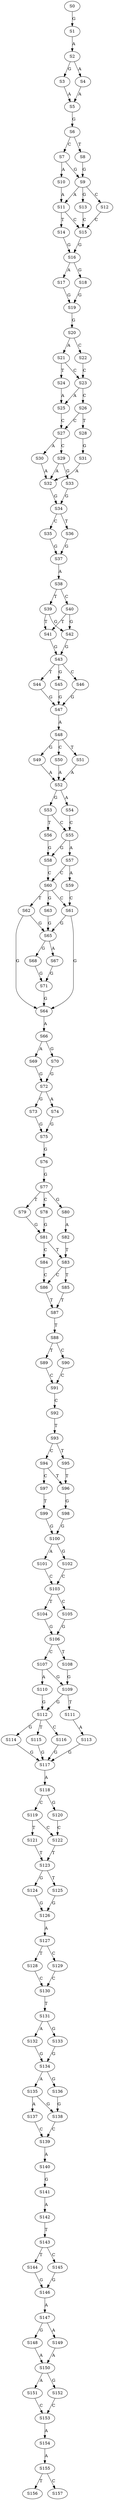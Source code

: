 strict digraph  {
	S0 -> S1 [ label = G ];
	S1 -> S2 [ label = A ];
	S2 -> S3 [ label = G ];
	S2 -> S4 [ label = A ];
	S3 -> S5 [ label = A ];
	S4 -> S5 [ label = A ];
	S5 -> S6 [ label = G ];
	S6 -> S7 [ label = C ];
	S6 -> S8 [ label = T ];
	S7 -> S9 [ label = G ];
	S7 -> S10 [ label = A ];
	S8 -> S9 [ label = G ];
	S9 -> S11 [ label = A ];
	S9 -> S12 [ label = C ];
	S9 -> S13 [ label = G ];
	S10 -> S11 [ label = A ];
	S11 -> S14 [ label = T ];
	S11 -> S15 [ label = C ];
	S12 -> S15 [ label = C ];
	S13 -> S15 [ label = C ];
	S14 -> S16 [ label = G ];
	S15 -> S16 [ label = G ];
	S16 -> S17 [ label = A ];
	S16 -> S18 [ label = G ];
	S17 -> S19 [ label = G ];
	S18 -> S19 [ label = G ];
	S19 -> S20 [ label = G ];
	S20 -> S21 [ label = A ];
	S20 -> S22 [ label = C ];
	S21 -> S23 [ label = C ];
	S21 -> S24 [ label = T ];
	S22 -> S23 [ label = C ];
	S23 -> S25 [ label = A ];
	S23 -> S26 [ label = C ];
	S24 -> S25 [ label = A ];
	S25 -> S27 [ label = C ];
	S26 -> S27 [ label = C ];
	S26 -> S28 [ label = T ];
	S27 -> S29 [ label = C ];
	S27 -> S30 [ label = A ];
	S28 -> S31 [ label = G ];
	S29 -> S32 [ label = A ];
	S29 -> S33 [ label = G ];
	S30 -> S32 [ label = A ];
	S31 -> S32 [ label = A ];
	S32 -> S34 [ label = G ];
	S33 -> S34 [ label = G ];
	S34 -> S35 [ label = C ];
	S34 -> S36 [ label = T ];
	S35 -> S37 [ label = G ];
	S36 -> S37 [ label = G ];
	S37 -> S38 [ label = A ];
	S38 -> S39 [ label = T ];
	S38 -> S40 [ label = C ];
	S39 -> S41 [ label = T ];
	S39 -> S42 [ label = G ];
	S40 -> S42 [ label = G ];
	S40 -> S41 [ label = T ];
	S41 -> S43 [ label = G ];
	S42 -> S43 [ label = G ];
	S43 -> S44 [ label = T ];
	S43 -> S45 [ label = G ];
	S43 -> S46 [ label = C ];
	S44 -> S47 [ label = G ];
	S45 -> S47 [ label = G ];
	S46 -> S47 [ label = G ];
	S47 -> S48 [ label = A ];
	S48 -> S49 [ label = G ];
	S48 -> S50 [ label = C ];
	S48 -> S51 [ label = T ];
	S49 -> S52 [ label = A ];
	S50 -> S52 [ label = A ];
	S51 -> S52 [ label = A ];
	S52 -> S53 [ label = G ];
	S52 -> S54 [ label = A ];
	S53 -> S55 [ label = C ];
	S53 -> S56 [ label = T ];
	S54 -> S55 [ label = C ];
	S55 -> S57 [ label = A ];
	S55 -> S58 [ label = G ];
	S56 -> S58 [ label = G ];
	S57 -> S59 [ label = A ];
	S57 -> S60 [ label = C ];
	S58 -> S60 [ label = C ];
	S59 -> S61 [ label = C ];
	S60 -> S62 [ label = T ];
	S60 -> S63 [ label = G ];
	S60 -> S61 [ label = C ];
	S61 -> S64 [ label = G ];
	S61 -> S65 [ label = G ];
	S62 -> S65 [ label = G ];
	S62 -> S64 [ label = G ];
	S63 -> S65 [ label = G ];
	S64 -> S66 [ label = A ];
	S65 -> S67 [ label = A ];
	S65 -> S68 [ label = G ];
	S66 -> S69 [ label = A ];
	S66 -> S70 [ label = G ];
	S67 -> S71 [ label = G ];
	S68 -> S71 [ label = G ];
	S69 -> S72 [ label = G ];
	S70 -> S72 [ label = G ];
	S71 -> S64 [ label = G ];
	S72 -> S73 [ label = G ];
	S72 -> S74 [ label = A ];
	S73 -> S75 [ label = G ];
	S74 -> S75 [ label = G ];
	S75 -> S76 [ label = G ];
	S76 -> S77 [ label = G ];
	S77 -> S78 [ label = C ];
	S77 -> S79 [ label = T ];
	S77 -> S80 [ label = G ];
	S78 -> S81 [ label = G ];
	S79 -> S81 [ label = G ];
	S80 -> S82 [ label = A ];
	S81 -> S83 [ label = T ];
	S81 -> S84 [ label = C ];
	S82 -> S83 [ label = T ];
	S83 -> S85 [ label = T ];
	S83 -> S86 [ label = C ];
	S84 -> S86 [ label = C ];
	S85 -> S87 [ label = T ];
	S86 -> S87 [ label = T ];
	S87 -> S88 [ label = T ];
	S88 -> S89 [ label = T ];
	S88 -> S90 [ label = C ];
	S89 -> S91 [ label = C ];
	S90 -> S91 [ label = C ];
	S91 -> S92 [ label = C ];
	S92 -> S93 [ label = T ];
	S93 -> S94 [ label = C ];
	S93 -> S95 [ label = T ];
	S94 -> S96 [ label = T ];
	S94 -> S97 [ label = C ];
	S95 -> S96 [ label = T ];
	S96 -> S98 [ label = G ];
	S97 -> S99 [ label = T ];
	S98 -> S100 [ label = G ];
	S99 -> S100 [ label = G ];
	S100 -> S101 [ label = A ];
	S100 -> S102 [ label = G ];
	S101 -> S103 [ label = C ];
	S102 -> S103 [ label = C ];
	S103 -> S104 [ label = T ];
	S103 -> S105 [ label = C ];
	S104 -> S106 [ label = G ];
	S105 -> S106 [ label = G ];
	S106 -> S107 [ label = C ];
	S106 -> S108 [ label = T ];
	S107 -> S109 [ label = G ];
	S107 -> S110 [ label = A ];
	S108 -> S109 [ label = G ];
	S109 -> S111 [ label = T ];
	S109 -> S112 [ label = G ];
	S110 -> S112 [ label = G ];
	S111 -> S113 [ label = A ];
	S112 -> S114 [ label = G ];
	S112 -> S115 [ label = T ];
	S112 -> S116 [ label = C ];
	S113 -> S117 [ label = G ];
	S114 -> S117 [ label = G ];
	S115 -> S117 [ label = G ];
	S116 -> S117 [ label = G ];
	S117 -> S118 [ label = A ];
	S118 -> S119 [ label = C ];
	S118 -> S120 [ label = G ];
	S119 -> S121 [ label = T ];
	S119 -> S122 [ label = C ];
	S120 -> S122 [ label = C ];
	S121 -> S123 [ label = T ];
	S122 -> S123 [ label = T ];
	S123 -> S124 [ label = G ];
	S123 -> S125 [ label = T ];
	S124 -> S126 [ label = G ];
	S125 -> S126 [ label = G ];
	S126 -> S127 [ label = A ];
	S127 -> S128 [ label = T ];
	S127 -> S129 [ label = C ];
	S128 -> S130 [ label = C ];
	S129 -> S130 [ label = C ];
	S130 -> S131 [ label = T ];
	S131 -> S132 [ label = A ];
	S131 -> S133 [ label = G ];
	S132 -> S134 [ label = G ];
	S133 -> S134 [ label = G ];
	S134 -> S135 [ label = A ];
	S134 -> S136 [ label = G ];
	S135 -> S137 [ label = A ];
	S135 -> S138 [ label = G ];
	S136 -> S138 [ label = G ];
	S137 -> S139 [ label = C ];
	S138 -> S139 [ label = C ];
	S139 -> S140 [ label = A ];
	S140 -> S141 [ label = G ];
	S141 -> S142 [ label = A ];
	S142 -> S143 [ label = T ];
	S143 -> S144 [ label = T ];
	S143 -> S145 [ label = C ];
	S144 -> S146 [ label = G ];
	S145 -> S146 [ label = G ];
	S146 -> S147 [ label = A ];
	S147 -> S148 [ label = G ];
	S147 -> S149 [ label = A ];
	S148 -> S150 [ label = A ];
	S149 -> S150 [ label = A ];
	S150 -> S151 [ label = A ];
	S150 -> S152 [ label = G ];
	S151 -> S153 [ label = C ];
	S152 -> S153 [ label = C ];
	S153 -> S154 [ label = A ];
	S154 -> S155 [ label = A ];
	S155 -> S156 [ label = T ];
	S155 -> S157 [ label = C ];
}
